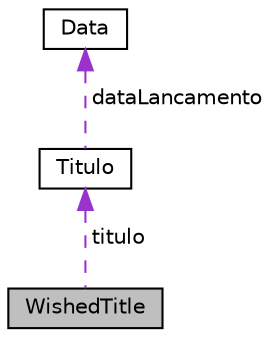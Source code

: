 digraph "WishedTitle"
{
  edge [fontname="Helvetica",fontsize="10",labelfontname="Helvetica",labelfontsize="10"];
  node [fontname="Helvetica",fontsize="10",shape=record];
  Node1 [label="WishedTitle",height=0.2,width=0.4,color="black", fillcolor="grey75", style="filled", fontcolor="black"];
  Node2 -> Node1 [dir="back",color="darkorchid3",fontsize="10",style="dashed",label=" titulo" ,fontname="Helvetica"];
  Node2 [label="Titulo",height=0.2,width=0.4,color="black", fillcolor="white", style="filled",URL="$class_titulo.html"];
  Node3 -> Node2 [dir="back",color="darkorchid3",fontsize="10",style="dashed",label=" dataLancamento" ,fontname="Helvetica"];
  Node3 [label="Data",height=0.2,width=0.4,color="black", fillcolor="white", style="filled",URL="$class_data.html"];
}
